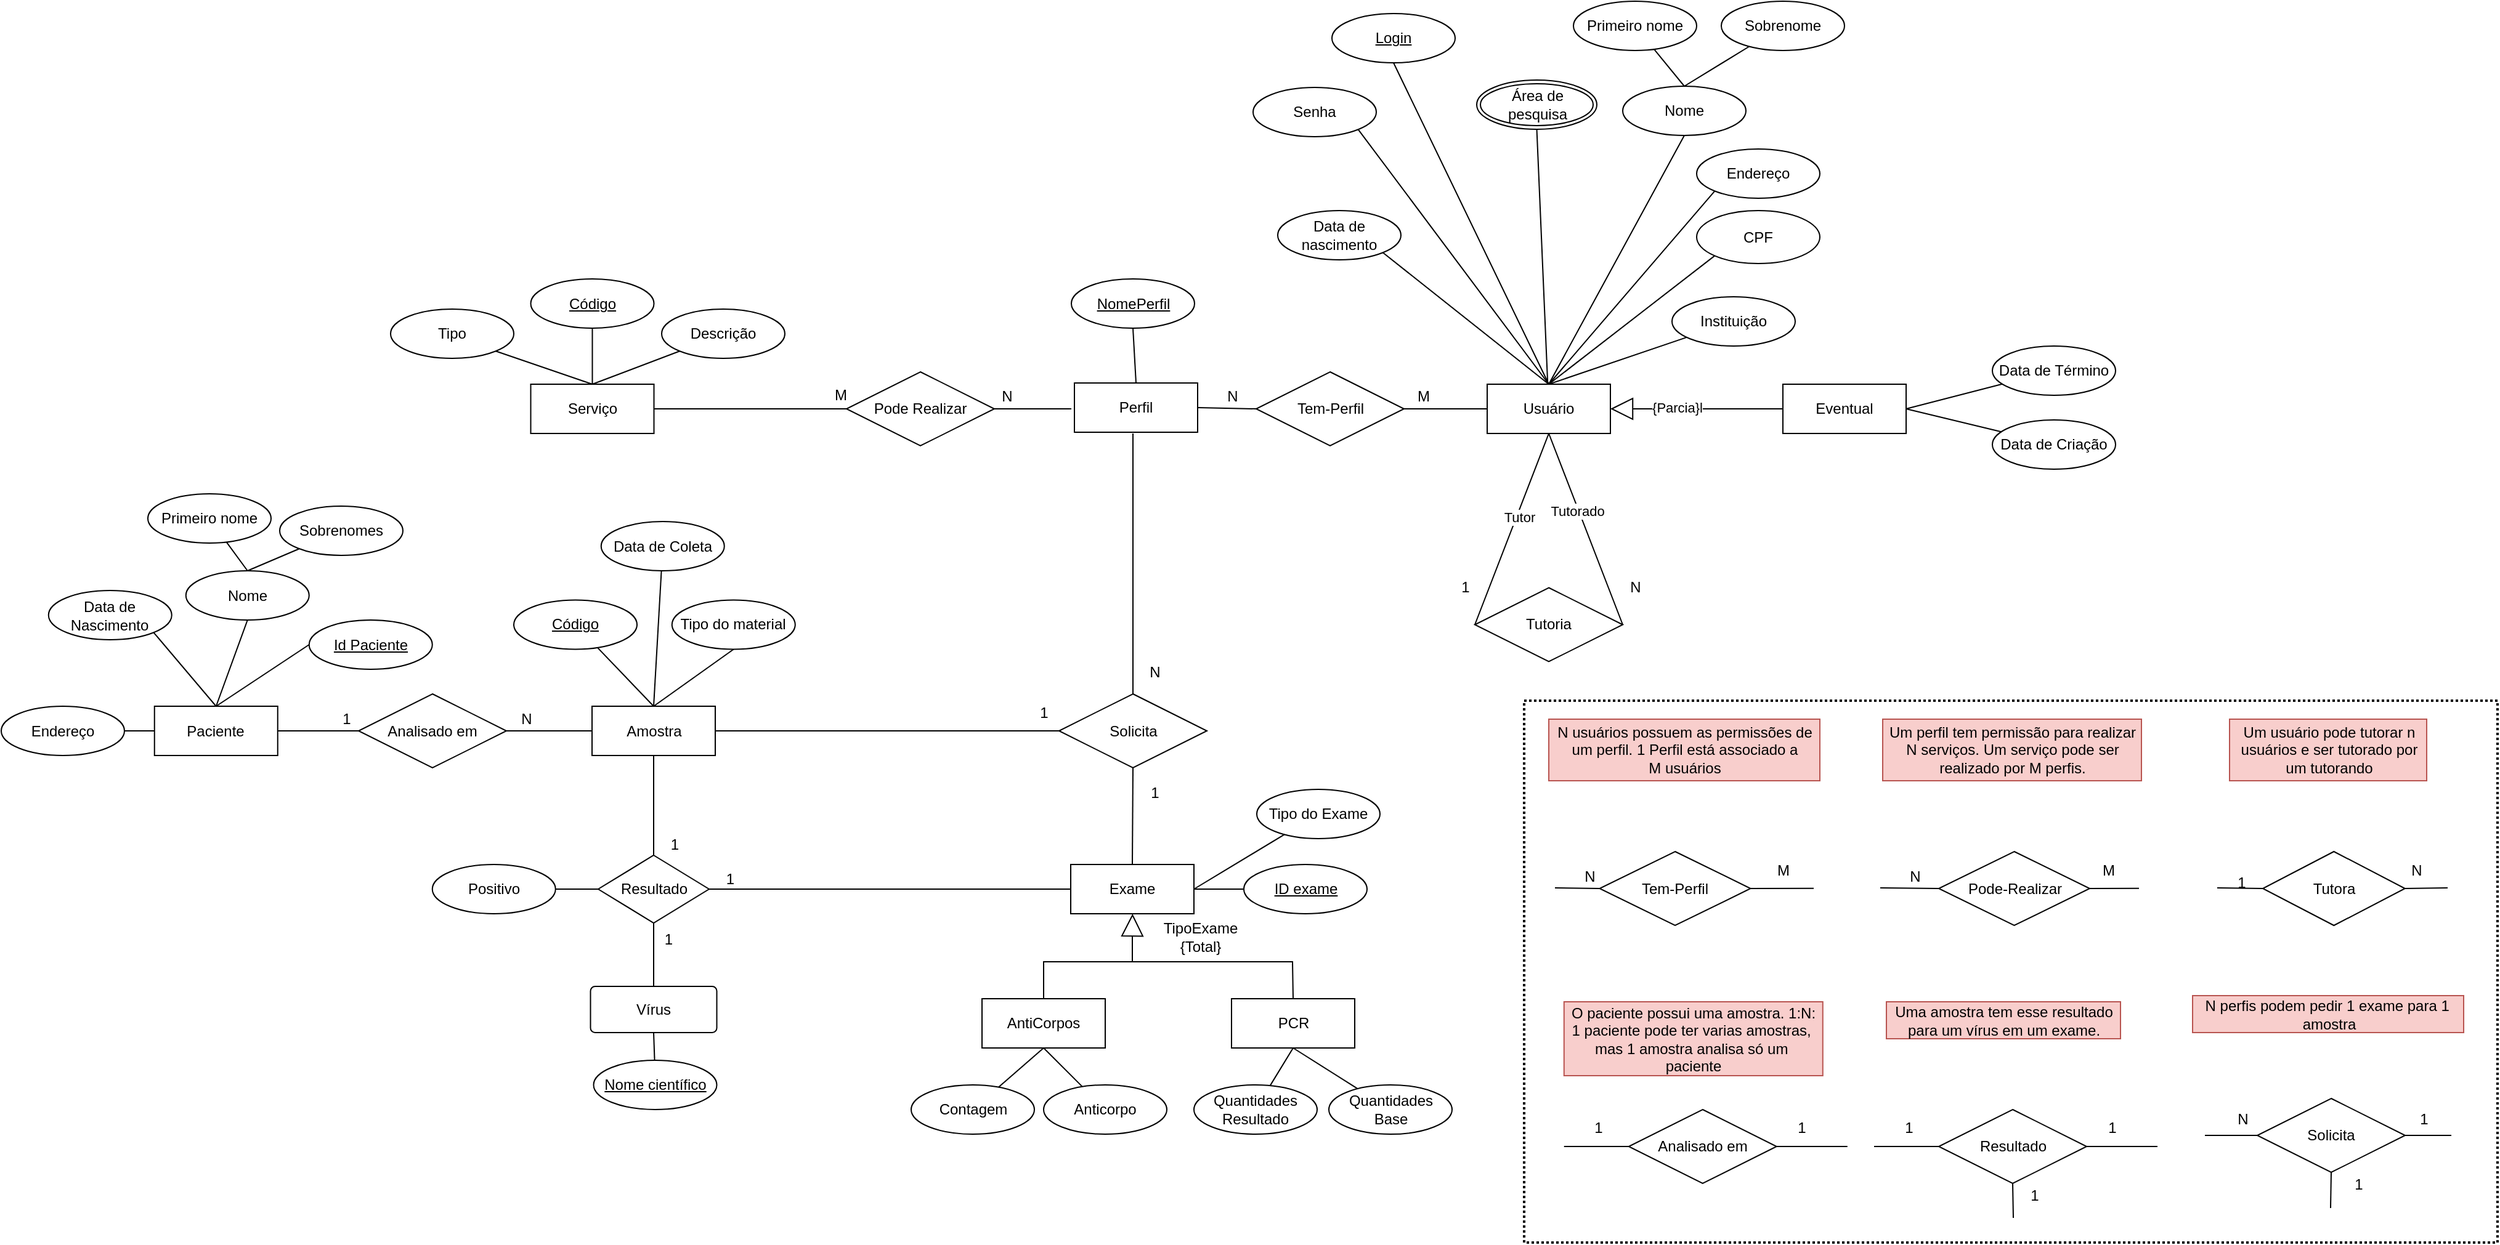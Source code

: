 <mxfile version="13.0.5" type="device"><diagram id="VNBC2NPOKUF2puOYTHex" name="Page-1"><mxGraphModel dx="868" dy="457" grid="1" gridSize="10" guides="1" tooltips="1" connect="1" arrows="1" fold="1" page="1" pageScale="1" pageWidth="1169" pageHeight="827" math="0" shadow="0"><root><mxCell id="0"/><mxCell id="1" parent="0"/><mxCell id="OSMX-TGwpytnrjNOQx-f-105" value="" style="rounded=0;whiteSpace=wrap;html=1;dashed=1;dashPattern=1 1;strokeWidth=2;" parent="1" vertex="1"><mxGeometry x="1250" y="618" width="790" height="440" as="geometry"/></mxCell><mxCell id="btX5SZ9OvL_AyXfjhrS3-226" style="edgeStyle=none;rounded=0;orthogonalLoop=1;jettySize=auto;html=1;exitX=1;exitY=0.5;exitDx=0;exitDy=0;entryX=0;entryY=0.5;entryDx=0;entryDy=0;startArrow=none;startFill=0;endArrow=none;endFill=0;strokeColor=#000000;" parent="1" source="btX5SZ9OvL_AyXfjhrS3-2" target="btX5SZ9OvL_AyXfjhrS3-158" edge="1"><mxGeometry relative="1" as="geometry"/></mxCell><mxCell id="btX5SZ9OvL_AyXfjhrS3-2" value="Paciente" style="whiteSpace=wrap;html=1;align=center;" parent="1" vertex="1"><mxGeometry x="138.38" y="622.5" width="100" height="40" as="geometry"/></mxCell><mxCell id="btX5SZ9OvL_AyXfjhrS3-20" style="edgeStyle=none;rounded=0;orthogonalLoop=1;jettySize=auto;html=1;exitX=0.5;exitY=1;exitDx=0;exitDy=0;entryX=0.5;entryY=0;entryDx=0;entryDy=0;startArrow=none;startFill=0;endArrow=none;endFill=0;strokeColor=#000000;" parent="1" source="btX5SZ9OvL_AyXfjhrS3-3" target="btX5SZ9OvL_AyXfjhrS3-2" edge="1"><mxGeometry relative="1" as="geometry"/></mxCell><mxCell id="btX5SZ9OvL_AyXfjhrS3-3" value="Nome" style="ellipse;whiteSpace=wrap;html=1;align=center;" parent="1" vertex="1"><mxGeometry x="163.88" y="512.5" width="100" height="40" as="geometry"/></mxCell><mxCell id="btX5SZ9OvL_AyXfjhrS3-225" style="edgeStyle=none;rounded=0;orthogonalLoop=1;jettySize=auto;html=1;exitX=1;exitY=0.5;exitDx=0;exitDy=0;entryX=0;entryY=0.5;entryDx=0;entryDy=0;startArrow=none;startFill=0;endArrow=none;endFill=0;strokeColor=#000000;" parent="1" source="btX5SZ9OvL_AyXfjhrS3-9" target="btX5SZ9OvL_AyXfjhrS3-2" edge="1"><mxGeometry relative="1" as="geometry"/></mxCell><mxCell id="btX5SZ9OvL_AyXfjhrS3-9" value="Endereço" style="ellipse;whiteSpace=wrap;html=1;align=center;" parent="1" vertex="1"><mxGeometry x="14" y="622.5" width="100" height="40" as="geometry"/></mxCell><mxCell id="btX5SZ9OvL_AyXfjhrS3-22" style="edgeStyle=none;rounded=0;orthogonalLoop=1;jettySize=auto;html=1;exitX=1;exitY=1;exitDx=0;exitDy=0;startArrow=none;startFill=0;endArrow=none;endFill=0;strokeColor=#000000;" parent="1" source="btX5SZ9OvL_AyXfjhrS3-10" edge="1"><mxGeometry relative="1" as="geometry"><mxPoint x="188.38" y="622.5" as="targetPoint"/></mxGeometry></mxCell><mxCell id="btX5SZ9OvL_AyXfjhrS3-10" value="Data de Nascimento" style="ellipse;whiteSpace=wrap;html=1;align=center;" parent="1" vertex="1"><mxGeometry x="52.38" y="528.5" width="100" height="40" as="geometry"/></mxCell><mxCell id="btX5SZ9OvL_AyXfjhrS3-21" style="edgeStyle=none;rounded=0;orthogonalLoop=1;jettySize=auto;html=1;exitX=0;exitY=0.5;exitDx=0;exitDy=0;startArrow=none;startFill=0;endArrow=none;endFill=0;strokeColor=#000000;" parent="1" source="btX5SZ9OvL_AyXfjhrS3-16" edge="1"><mxGeometry relative="1" as="geometry"><mxPoint x="188.38" y="622.5" as="targetPoint"/></mxGeometry></mxCell><mxCell id="btX5SZ9OvL_AyXfjhrS3-16" value="Id Paciente" style="ellipse;whiteSpace=wrap;html=1;align=center;fontStyle=4;" parent="1" vertex="1"><mxGeometry x="263.88" y="552.5" width="100" height="40" as="geometry"/></mxCell><mxCell id="btX5SZ9OvL_AyXfjhrS3-221" style="edgeStyle=none;rounded=0;orthogonalLoop=1;jettySize=auto;html=1;exitX=1;exitY=0.5;exitDx=0;exitDy=0;entryX=0;entryY=0.5;entryDx=0;entryDy=0;startArrow=none;startFill=0;endArrow=none;endFill=0;strokeColor=#000000;" parent="1" source="btX5SZ9OvL_AyXfjhrS3-24" target="btX5SZ9OvL_AyXfjhrS3-213" edge="1"><mxGeometry relative="1" as="geometry"/></mxCell><mxCell id="btX5SZ9OvL_AyXfjhrS3-24" value="Amostra" style="whiteSpace=wrap;html=1;align=center;" parent="1" vertex="1"><mxGeometry x="493.5" y="622.5" width="100" height="40" as="geometry"/></mxCell><mxCell id="btX5SZ9OvL_AyXfjhrS3-25" style="edgeStyle=none;rounded=0;orthogonalLoop=1;jettySize=auto;html=1;exitX=0.5;exitY=1;exitDx=0;exitDy=0;startArrow=none;startFill=0;endArrow=none;endFill=0;strokeColor=#000000;entryX=0.5;entryY=0;entryDx=0;entryDy=0;" parent="1" source="btX5SZ9OvL_AyXfjhrS3-26" target="btX5SZ9OvL_AyXfjhrS3-24" edge="1"><mxGeometry relative="1" as="geometry"><mxPoint x="497.5" y="660" as="targetPoint"/></mxGeometry></mxCell><mxCell id="btX5SZ9OvL_AyXfjhrS3-26" value="Tipo do material" style="ellipse;whiteSpace=wrap;html=1;align=center;" parent="1" vertex="1"><mxGeometry x="558.38" y="536.25" width="100" height="40" as="geometry"/></mxCell><mxCell id="btX5SZ9OvL_AyXfjhrS3-30" style="edgeStyle=none;rounded=0;orthogonalLoop=1;jettySize=auto;html=1;startArrow=none;startFill=0;endArrow=none;endFill=0;strokeColor=#000000;entryX=0.5;entryY=0;entryDx=0;entryDy=0;" parent="1" source="btX5SZ9OvL_AyXfjhrS3-31" target="btX5SZ9OvL_AyXfjhrS3-24" edge="1"><mxGeometry relative="1" as="geometry"><mxPoint x="497.5" y="615.0" as="targetPoint"/></mxGeometry></mxCell><mxCell id="btX5SZ9OvL_AyXfjhrS3-31" value="Data de Coleta" style="ellipse;whiteSpace=wrap;html=1;align=center;" parent="1" vertex="1"><mxGeometry x="500.88" y="472.5" width="100" height="40" as="geometry"/></mxCell><mxCell id="btX5SZ9OvL_AyXfjhrS3-36" style="edgeStyle=none;rounded=0;orthogonalLoop=1;jettySize=auto;html=1;startArrow=none;startFill=0;endArrow=none;endFill=0;strokeColor=#000000;entryX=0.5;entryY=0;entryDx=0;entryDy=0;" parent="1" source="btX5SZ9OvL_AyXfjhrS3-37" target="btX5SZ9OvL_AyXfjhrS3-24" edge="1"><mxGeometry relative="1" as="geometry"><mxPoint x="497.5" y="615.0" as="targetPoint"/></mxGeometry></mxCell><mxCell id="btX5SZ9OvL_AyXfjhrS3-37" value="Código" style="ellipse;whiteSpace=wrap;html=1;align=center;fontStyle=4;" parent="1" vertex="1"><mxGeometry x="430" y="536.25" width="100" height="40" as="geometry"/></mxCell><mxCell id="btX5SZ9OvL_AyXfjhrS3-130" style="edgeStyle=none;rounded=0;orthogonalLoop=1;jettySize=auto;html=1;exitX=0.5;exitY=1;exitDx=0;exitDy=0;entryX=0;entryY=0.5;entryDx=0;entryDy=0;startArrow=none;startFill=0;endArrow=none;endFill=0;strokeColor=#000000;" parent="1" source="btX5SZ9OvL_AyXfjhrS3-38" target="btX5SZ9OvL_AyXfjhrS3-128" edge="1"><mxGeometry relative="1" as="geometry"/></mxCell><mxCell id="OSMX-TGwpytnrjNOQx-f-87" value="Tutor" style="edgeLabel;html=1;align=center;verticalAlign=middle;resizable=0;points=[];" parent="btX5SZ9OvL_AyXfjhrS3-130" vertex="1" connectable="0"><mxGeometry x="-0.224" y="-1" relative="1" as="geometry"><mxPoint y="7.51" as="offset"/></mxGeometry></mxCell><mxCell id="btX5SZ9OvL_AyXfjhrS3-131" style="edgeStyle=none;rounded=0;orthogonalLoop=1;jettySize=auto;html=1;exitX=0.5;exitY=1;exitDx=0;exitDy=0;entryX=1;entryY=0.5;entryDx=0;entryDy=0;startArrow=none;startFill=0;endArrow=none;endFill=0;strokeColor=#000000;" parent="1" source="btX5SZ9OvL_AyXfjhrS3-38" target="btX5SZ9OvL_AyXfjhrS3-128" edge="1"><mxGeometry relative="1" as="geometry"/></mxCell><mxCell id="OSMX-TGwpytnrjNOQx-f-86" value="Tutorado" style="edgeLabel;html=1;align=center;verticalAlign=middle;resizable=0;points=[];" parent="btX5SZ9OvL_AyXfjhrS3-131" vertex="1" connectable="0"><mxGeometry x="-0.193" y="-2" relative="1" as="geometry"><mxPoint as="offset"/></mxGeometry></mxCell><mxCell id="btX5SZ9OvL_AyXfjhrS3-38" value="Usuário" style="whiteSpace=wrap;html=1;align=center;" parent="1" vertex="1"><mxGeometry x="1220" y="361" width="100" height="40" as="geometry"/></mxCell><mxCell id="btX5SZ9OvL_AyXfjhrS3-39" style="edgeStyle=none;rounded=0;orthogonalLoop=1;jettySize=auto;html=1;exitX=0.5;exitY=1;exitDx=0;exitDy=0;entryX=0.5;entryY=0;entryDx=0;entryDy=0;startArrow=none;startFill=0;endArrow=none;endFill=0;strokeColor=#000000;" parent="1" source="btX5SZ9OvL_AyXfjhrS3-40" target="btX5SZ9OvL_AyXfjhrS3-38" edge="1"><mxGeometry relative="1" as="geometry"/></mxCell><mxCell id="btX5SZ9OvL_AyXfjhrS3-269" style="edgeStyle=none;rounded=0;orthogonalLoop=1;jettySize=auto;html=1;startArrow=none;startFill=0;endArrow=none;endFill=0;strokeColor=#000000;exitX=0.5;exitY=0;exitDx=0;exitDy=0;" parent="1" source="btX5SZ9OvL_AyXfjhrS3-40" target="btX5SZ9OvL_AyXfjhrS3-42" edge="1"><mxGeometry relative="1" as="geometry"><mxPoint x="1430" y="139" as="sourcePoint"/></mxGeometry></mxCell><mxCell id="btX5SZ9OvL_AyXfjhrS3-40" value="Nome" style="ellipse;whiteSpace=wrap;html=1;align=center;" parent="1" vertex="1"><mxGeometry x="1330" y="119" width="100" height="40" as="geometry"/></mxCell><mxCell id="btX5SZ9OvL_AyXfjhrS3-42" value="Primeiro nome" style="ellipse;whiteSpace=wrap;html=1;align=center;" parent="1" vertex="1"><mxGeometry x="1290" y="50" width="100" height="40" as="geometry"/></mxCell><mxCell id="btX5SZ9OvL_AyXfjhrS3-247" style="edgeStyle=none;rounded=0;orthogonalLoop=1;jettySize=auto;html=1;exitX=0;exitY=1;exitDx=0;exitDy=0;entryX=0.5;entryY=0;entryDx=0;entryDy=0;startArrow=none;startFill=0;endArrow=none;endFill=0;strokeColor=#000000;" parent="1" source="btX5SZ9OvL_AyXfjhrS3-45" target="btX5SZ9OvL_AyXfjhrS3-38" edge="1"><mxGeometry relative="1" as="geometry"/></mxCell><mxCell id="btX5SZ9OvL_AyXfjhrS3-45" value="Endereço" style="ellipse;whiteSpace=wrap;html=1;align=center;" parent="1" vertex="1"><mxGeometry x="1390" y="170" width="100" height="40" as="geometry"/></mxCell><mxCell id="btX5SZ9OvL_AyXfjhrS3-267" style="edgeStyle=none;rounded=0;orthogonalLoop=1;jettySize=auto;html=1;startArrow=none;startFill=0;endArrow=none;endFill=0;strokeColor=#000000;entryX=0.5;entryY=0;entryDx=0;entryDy=0;" parent="1" source="btX5SZ9OvL_AyXfjhrS3-49" target="btX5SZ9OvL_AyXfjhrS3-40" edge="1"><mxGeometry relative="1" as="geometry"><mxPoint x="1433.5" y="139" as="targetPoint"/></mxGeometry></mxCell><mxCell id="btX5SZ9OvL_AyXfjhrS3-49" value="Sobrenome" style="ellipse;whiteSpace=wrap;html=1;align=center;" parent="1" vertex="1"><mxGeometry x="1410" y="50" width="100" height="40" as="geometry"/></mxCell><mxCell id="btX5SZ9OvL_AyXfjhrS3-257" style="edgeStyle=none;rounded=0;orthogonalLoop=1;jettySize=auto;html=1;exitX=0;exitY=1;exitDx=0;exitDy=0;entryX=0.5;entryY=0;entryDx=0;entryDy=0;startArrow=none;startFill=0;endArrow=none;endFill=0;strokeColor=#000000;" parent="1" source="btX5SZ9OvL_AyXfjhrS3-51" target="btX5SZ9OvL_AyXfjhrS3-38" edge="1"><mxGeometry relative="1" as="geometry"/></mxCell><mxCell id="btX5SZ9OvL_AyXfjhrS3-51" value="CPF" style="ellipse;whiteSpace=wrap;html=1;align=center;fontStyle=0;" parent="1" vertex="1"><mxGeometry x="1390" y="220" width="100" height="43" as="geometry"/></mxCell><mxCell id="btX5SZ9OvL_AyXfjhrS3-248" style="edgeStyle=none;rounded=0;orthogonalLoop=1;jettySize=auto;html=1;exitX=1;exitY=1;exitDx=0;exitDy=0;entryX=0.5;entryY=0;entryDx=0;entryDy=0;startArrow=none;startFill=0;endArrow=none;endFill=0;strokeColor=#000000;" parent="1" source="btX5SZ9OvL_AyXfjhrS3-59" target="btX5SZ9OvL_AyXfjhrS3-38" edge="1"><mxGeometry relative="1" as="geometry"/></mxCell><mxCell id="btX5SZ9OvL_AyXfjhrS3-59" value="Data de nascimento" style="ellipse;whiteSpace=wrap;html=1;align=center;glass=0;" parent="1" vertex="1"><mxGeometry x="1050" y="220" width="100" height="40" as="geometry"/></mxCell><mxCell id="btX5SZ9OvL_AyXfjhrS3-62" style="edgeStyle=none;rounded=0;orthogonalLoop=1;jettySize=auto;html=1;exitX=0.5;exitY=1;exitDx=0;exitDy=0;entryX=0.5;entryY=0;entryDx=0;entryDy=0;startArrow=none;startFill=0;endArrow=none;endFill=0;strokeColor=#000000;" parent="1" source="btX5SZ9OvL_AyXfjhrS3-61" target="btX5SZ9OvL_AyXfjhrS3-38" edge="1"><mxGeometry relative="1" as="geometry"/></mxCell><mxCell id="btX5SZ9OvL_AyXfjhrS3-61" value="Login" style="ellipse;whiteSpace=wrap;html=1;align=center;glass=0;fontStyle=4" parent="1" vertex="1"><mxGeometry x="1094" y="60" width="100" height="40" as="geometry"/></mxCell><mxCell id="btX5SZ9OvL_AyXfjhrS3-256" style="edgeStyle=none;rounded=0;orthogonalLoop=1;jettySize=auto;html=1;exitX=1;exitY=1;exitDx=0;exitDy=0;entryX=0.5;entryY=0;entryDx=0;entryDy=0;startArrow=none;startFill=0;endArrow=none;endFill=0;strokeColor=#000000;" parent="1" source="btX5SZ9OvL_AyXfjhrS3-64" target="btX5SZ9OvL_AyXfjhrS3-38" edge="1"><mxGeometry relative="1" as="geometry"/></mxCell><mxCell id="btX5SZ9OvL_AyXfjhrS3-64" value="Senha" style="ellipse;whiteSpace=wrap;html=1;align=center;glass=0;" parent="1" vertex="1"><mxGeometry x="1030" y="120" width="100" height="40" as="geometry"/></mxCell><mxCell id="btX5SZ9OvL_AyXfjhrS3-274" style="edgeStyle=none;rounded=0;orthogonalLoop=1;jettySize=auto;html=1;exitX=1;exitY=0.5;exitDx=0;exitDy=0;entryX=0;entryY=0.5;entryDx=0;entryDy=0;startArrow=none;startFill=0;endArrow=none;endFill=0;strokeColor=#000000;" parent="1" source="btX5SZ9OvL_AyXfjhrS3-69" target="btX5SZ9OvL_AyXfjhrS3-195" edge="1"><mxGeometry relative="1" as="geometry"/></mxCell><mxCell id="btX5SZ9OvL_AyXfjhrS3-69" value="Serviço" style="whiteSpace=wrap;html=1;align=center;" parent="1" vertex="1"><mxGeometry x="443.75" y="361" width="100" height="40" as="geometry"/></mxCell><mxCell id="btX5SZ9OvL_AyXfjhrS3-70" style="edgeStyle=none;rounded=0;orthogonalLoop=1;jettySize=auto;html=1;exitX=0.5;exitY=1;exitDx=0;exitDy=0;entryX=0.5;entryY=1;entryDx=0;entryDy=0;startArrow=none;startFill=0;endArrow=none;endFill=0;strokeColor=#000000;" parent="1" source="btX5SZ9OvL_AyXfjhrS3-71" target="btX5SZ9OvL_AyXfjhrS3-71" edge="1"><mxGeometry relative="1" as="geometry"/></mxCell><mxCell id="btX5SZ9OvL_AyXfjhrS3-276" style="edgeStyle=none;rounded=0;orthogonalLoop=1;jettySize=auto;html=1;exitX=1;exitY=1;exitDx=0;exitDy=0;startArrow=none;startFill=0;endArrow=none;endFill=0;strokeColor=#000000;entryX=0.5;entryY=0;entryDx=0;entryDy=0;" parent="1" source="btX5SZ9OvL_AyXfjhrS3-71" target="btX5SZ9OvL_AyXfjhrS3-69" edge="1"><mxGeometry relative="1" as="geometry"><mxPoint x="480" y="350" as="targetPoint"/></mxGeometry></mxCell><mxCell id="btX5SZ9OvL_AyXfjhrS3-71" value="Tipo" style="ellipse;whiteSpace=wrap;html=1;align=center;" parent="1" vertex="1"><mxGeometry x="330" y="300" width="100" height="40" as="geometry"/></mxCell><mxCell id="btX5SZ9OvL_AyXfjhrS3-277" style="edgeStyle=none;rounded=0;orthogonalLoop=1;jettySize=auto;html=1;exitX=0;exitY=1;exitDx=0;exitDy=0;startArrow=none;startFill=0;endArrow=none;endFill=0;strokeColor=#000000;entryX=0.5;entryY=0;entryDx=0;entryDy=0;" parent="1" source="btX5SZ9OvL_AyXfjhrS3-76" target="btX5SZ9OvL_AyXfjhrS3-69" edge="1"><mxGeometry relative="1" as="geometry"><mxPoint x="510" y="350" as="targetPoint"/></mxGeometry></mxCell><mxCell id="btX5SZ9OvL_AyXfjhrS3-76" value="Descrição" style="ellipse;whiteSpace=wrap;html=1;align=center;" parent="1" vertex="1"><mxGeometry x="550" y="300" width="100" height="40" as="geometry"/></mxCell><mxCell id="btX5SZ9OvL_AyXfjhrS3-275" style="edgeStyle=none;rounded=0;orthogonalLoop=1;jettySize=auto;html=1;exitX=0.5;exitY=1;exitDx=0;exitDy=0;entryX=0.5;entryY=0;entryDx=0;entryDy=0;startArrow=none;startFill=0;endArrow=none;endFill=0;strokeColor=#000000;" parent="1" source="btX5SZ9OvL_AyXfjhrS3-82" target="btX5SZ9OvL_AyXfjhrS3-69" edge="1"><mxGeometry relative="1" as="geometry"/></mxCell><mxCell id="btX5SZ9OvL_AyXfjhrS3-82" value="Código" style="ellipse;whiteSpace=wrap;html=1;align=center;fontStyle=4;" parent="1" vertex="1"><mxGeometry x="443.75" y="275.5" width="100" height="40" as="geometry"/></mxCell><mxCell id="btX5SZ9OvL_AyXfjhrS3-106" value="Um usuário pode tutorar n&lt;br&gt;usuários e ser tutorado por&lt;br&gt;um tutorando" style="text;html=1;align=center;verticalAlign=middle;resizable=0;points=[];autosize=1;fillColor=#f8cecc;strokeColor=#b85450;" parent="1" vertex="1"><mxGeometry x="1822.5" y="633" width="160" height="50" as="geometry"/></mxCell><mxCell id="btX5SZ9OvL_AyXfjhrS3-107" value="" style="edgeStyle=none;rounded=0;orthogonalLoop=1;jettySize=auto;html=1;startArrow=none;startFill=0;endArrow=none;endFill=0;strokeColor=#000000;exitX=0;exitY=0.5;exitDx=0;exitDy=0;" parent="1" source="btX5SZ9OvL_AyXfjhrS3-110" edge="1"><mxGeometry relative="1" as="geometry"><mxPoint x="1812.5" y="770" as="targetPoint"/></mxGeometry></mxCell><mxCell id="btX5SZ9OvL_AyXfjhrS3-108" style="edgeStyle=none;rounded=0;orthogonalLoop=1;jettySize=auto;html=1;exitX=1;exitY=0.5;exitDx=0;exitDy=0;startArrow=none;startFill=0;endArrow=none;endFill=0;strokeColor=#000000;" parent="1" source="btX5SZ9OvL_AyXfjhrS3-110" edge="1"><mxGeometry relative="1" as="geometry"><mxPoint x="1999.5" y="770" as="targetPoint"/></mxGeometry></mxCell><mxCell id="btX5SZ9OvL_AyXfjhrS3-110" value="Tutora" style="shape=rhombus;perimeter=rhombusPerimeter;whiteSpace=wrap;html=1;align=center;glass=0;" parent="1" vertex="1"><mxGeometry x="1849.5" y="740.5" width="115.38" height="60" as="geometry"/></mxCell><mxCell id="btX5SZ9OvL_AyXfjhrS3-111" value="1" style="text;html=1;align=center;verticalAlign=middle;resizable=0;points=[];autosize=1;" parent="1" vertex="1"><mxGeometry x="1822.38" y="755.5" width="20" height="20" as="geometry"/></mxCell><mxCell id="btX5SZ9OvL_AyXfjhrS3-112" value="N" style="text;html=1;align=center;verticalAlign=middle;resizable=0;points=[];autosize=1;" parent="1" vertex="1"><mxGeometry x="1963.88" y="745.5" width="20" height="20" as="geometry"/></mxCell><mxCell id="btX5SZ9OvL_AyXfjhrS3-273" style="edgeStyle=none;rounded=0;orthogonalLoop=1;jettySize=auto;html=1;exitX=0.5;exitY=1;exitDx=0;exitDy=0;startArrow=none;startFill=0;endArrow=none;endFill=0;strokeColor=#000000;" parent="1" source="btX5SZ9OvL_AyXfjhrS3-117" target="btX5SZ9OvL_AyXfjhrS3-119" edge="1"><mxGeometry relative="1" as="geometry"/></mxCell><mxCell id="btX5SZ9OvL_AyXfjhrS3-117" value="Vírus" style="rounded=1;arcSize=10;whiteSpace=wrap;html=1;align=center;glass=0;" parent="1" vertex="1"><mxGeometry x="492.25" y="850" width="102.5" height="37.5" as="geometry"/></mxCell><mxCell id="btX5SZ9OvL_AyXfjhrS3-119" value="Nome científico" style="ellipse;whiteSpace=wrap;html=1;align=center;fontStyle=4;glass=0;" parent="1" vertex="1"><mxGeometry x="494.75" y="910" width="100" height="40" as="geometry"/></mxCell><mxCell id="btX5SZ9OvL_AyXfjhrS3-128" value="Tutoria" style="shape=rhombus;perimeter=rhombusPerimeter;whiteSpace=wrap;html=1;align=center;glass=0;" parent="1" vertex="1"><mxGeometry x="1210" y="526.25" width="120" height="60" as="geometry"/></mxCell><mxCell id="btX5SZ9OvL_AyXfjhrS3-133" value="N" style="text;html=1;align=center;verticalAlign=middle;resizable=0;points=[];autosize=1;" parent="1" vertex="1"><mxGeometry x="1330" y="516.25" width="20" height="20" as="geometry"/></mxCell><mxCell id="btX5SZ9OvL_AyXfjhrS3-134" value="&lt;div&gt;Uma amostra tem esse resultado&lt;/div&gt;para um vírus em um exame." style="text;html=1;align=center;verticalAlign=middle;resizable=0;points=[];autosize=1;fillColor=#f8cecc;strokeColor=#b85450;" parent="1" vertex="1"><mxGeometry x="1544" y="862.5" width="190" height="30" as="geometry"/></mxCell><mxCell id="btX5SZ9OvL_AyXfjhrS3-135" value="" style="edgeStyle=none;rounded=0;orthogonalLoop=1;jettySize=auto;html=1;startArrow=none;startFill=0;endArrow=none;endFill=0;strokeColor=#000000;exitX=0;exitY=0.5;exitDx=0;exitDy=0;" parent="1" source="btX5SZ9OvL_AyXfjhrS3-137" edge="1"><mxGeometry relative="1" as="geometry"><mxPoint x="1534" y="980" as="targetPoint"/></mxGeometry></mxCell><mxCell id="btX5SZ9OvL_AyXfjhrS3-136" style="edgeStyle=none;rounded=0;orthogonalLoop=1;jettySize=auto;html=1;exitX=1;exitY=0.5;exitDx=0;exitDy=0;startArrow=none;startFill=0;endArrow=none;endFill=0;strokeColor=#000000;" parent="1" source="btX5SZ9OvL_AyXfjhrS3-137" edge="1"><mxGeometry relative="1" as="geometry"><mxPoint x="1764" y="980" as="targetPoint"/></mxGeometry></mxCell><mxCell id="btX5SZ9OvL_AyXfjhrS3-137" value="Resultado" style="shape=rhombus;perimeter=rhombusPerimeter;whiteSpace=wrap;html=1;align=center;glass=0;" parent="1" vertex="1"><mxGeometry x="1586.5" y="950" width="120" height="60" as="geometry"/></mxCell><mxCell id="btX5SZ9OvL_AyXfjhrS3-138" value="1" style="text;html=1;align=center;verticalAlign=middle;resizable=0;points=[];autosize=1;" parent="1" vertex="1"><mxGeometry x="1551.5" y="955" width="20" height="20" as="geometry"/></mxCell><mxCell id="btX5SZ9OvL_AyXfjhrS3-139" value="1" style="text;html=1;align=center;verticalAlign=middle;resizable=0;points=[];autosize=1;" parent="1" vertex="1"><mxGeometry x="1716.5" y="955" width="20" height="20" as="geometry"/></mxCell><mxCell id="btX5SZ9OvL_AyXfjhrS3-140" value="Resultado" style="shape=rhombus;perimeter=rhombusPerimeter;whiteSpace=wrap;html=1;align=center;glass=0;" parent="1" vertex="1"><mxGeometry x="498.5" y="743.5" width="90" height="55" as="geometry"/></mxCell><mxCell id="btX5SZ9OvL_AyXfjhrS3-144" style="edgeStyle=none;rounded=0;orthogonalLoop=1;jettySize=auto;html=1;entryX=0;entryY=0.5;entryDx=0;entryDy=0;startArrow=none;startFill=0;endArrow=none;endFill=0;strokeColor=#000000;" parent="1" source="btX5SZ9OvL_AyXfjhrS3-117" target="btX5SZ9OvL_AyXfjhrS3-117" edge="1"><mxGeometry relative="1" as="geometry"/></mxCell><mxCell id="btX5SZ9OvL_AyXfjhrS3-298" style="edgeStyle=none;rounded=0;orthogonalLoop=1;jettySize=auto;html=1;exitX=1;exitY=0.5;exitDx=0;exitDy=0;entryX=0;entryY=0.5;entryDx=0;entryDy=0;startArrow=none;startFill=0;endArrow=none;endFill=0;strokeColor=#000000;" parent="1" source="btX5SZ9OvL_AyXfjhrS3-158" target="btX5SZ9OvL_AyXfjhrS3-24" edge="1"><mxGeometry relative="1" as="geometry"/></mxCell><mxCell id="btX5SZ9OvL_AyXfjhrS3-158" value="Analisado em" style="shape=rhombus;perimeter=rhombusPerimeter;whiteSpace=wrap;html=1;align=center;glass=0;" parent="1" vertex="1"><mxGeometry x="304" y="612.5" width="120" height="60" as="geometry"/></mxCell><mxCell id="btX5SZ9OvL_AyXfjhrS3-163" value="O paciente possui uma amostra. 1:N:&lt;br&gt;1 paciente pode ter varias amostras,&amp;nbsp;&lt;br&gt;mas 1 amostra analisa só um&amp;nbsp;&lt;br&gt;paciente" style="text;html=1;align=center;verticalAlign=middle;resizable=0;points=[];autosize=1;fillColor=#f8cecc;strokeColor=#b85450;" parent="1" vertex="1"><mxGeometry x="1282.38" y="862.5" width="210" height="60" as="geometry"/></mxCell><mxCell id="btX5SZ9OvL_AyXfjhrS3-164" value="" style="edgeStyle=none;rounded=0;orthogonalLoop=1;jettySize=auto;html=1;startArrow=none;startFill=0;endArrow=none;endFill=0;strokeColor=#000000;exitX=0;exitY=0.5;exitDx=0;exitDy=0;" parent="1" source="btX5SZ9OvL_AyXfjhrS3-166" edge="1"><mxGeometry relative="1" as="geometry"><mxPoint x="1282.38" y="980.0" as="targetPoint"/></mxGeometry></mxCell><mxCell id="btX5SZ9OvL_AyXfjhrS3-165" style="edgeStyle=none;rounded=0;orthogonalLoop=1;jettySize=auto;html=1;exitX=1;exitY=0.5;exitDx=0;exitDy=0;startArrow=none;startFill=0;endArrow=none;endFill=0;strokeColor=#000000;" parent="1" source="btX5SZ9OvL_AyXfjhrS3-166" edge="1"><mxGeometry relative="1" as="geometry"><mxPoint x="1512.38" y="980.0" as="targetPoint"/></mxGeometry></mxCell><mxCell id="btX5SZ9OvL_AyXfjhrS3-166" value="Analisado em" style="shape=rhombus;perimeter=rhombusPerimeter;whiteSpace=wrap;html=1;align=center;glass=0;" parent="1" vertex="1"><mxGeometry x="1334.88" y="950" width="120" height="60" as="geometry"/></mxCell><mxCell id="btX5SZ9OvL_AyXfjhrS3-167" value="1" style="text;html=1;align=center;verticalAlign=middle;resizable=0;points=[];autosize=1;" parent="1" vertex="1"><mxGeometry x="1299.88" y="955" width="20" height="20" as="geometry"/></mxCell><mxCell id="btX5SZ9OvL_AyXfjhrS3-168" value="1" style="text;html=1;align=center;verticalAlign=middle;resizable=0;points=[];autosize=1;" parent="1" vertex="1"><mxGeometry x="1464.88" y="955" width="20" height="20" as="geometry"/></mxCell><mxCell id="btX5SZ9OvL_AyXfjhrS3-249" style="edgeStyle=none;rounded=0;orthogonalLoop=1;jettySize=auto;html=1;exitX=0.5;exitY=1;exitDx=0;exitDy=0;startArrow=none;startFill=0;endArrow=none;endFill=0;strokeColor=#000000;" parent="1" source="btX5SZ9OvL_AyXfjhrS3-174" target="btX5SZ9OvL_AyXfjhrS3-38" edge="1"><mxGeometry relative="1" as="geometry"/></mxCell><mxCell id="btX5SZ9OvL_AyXfjhrS3-174" value="Área de pesquisa" style="ellipse;shape=doubleEllipse;margin=3;whiteSpace=wrap;html=1;align=center;glass=0;" parent="1" vertex="1"><mxGeometry x="1211.5" y="114" width="97.5" height="40" as="geometry"/></mxCell><mxCell id="btX5SZ9OvL_AyXfjhrS3-215" style="edgeStyle=none;rounded=0;orthogonalLoop=1;jettySize=auto;html=1;exitX=0.5;exitY=1;exitDx=0;exitDy=0;entryX=0.5;entryY=0;entryDx=0;entryDy=0;startArrow=none;startFill=0;endArrow=none;endFill=0;strokeColor=#000000;" parent="1" target="btX5SZ9OvL_AyXfjhrS3-213" edge="1"><mxGeometry relative="1" as="geometry"><mxPoint x="932.5" y="401" as="sourcePoint"/></mxGeometry></mxCell><mxCell id="btX5SZ9OvL_AyXfjhrS3-244" style="edgeStyle=none;rounded=0;orthogonalLoop=1;jettySize=auto;html=1;exitX=1;exitY=0.5;exitDx=0;exitDy=0;entryX=0;entryY=0.5;entryDx=0;entryDy=0;startArrow=none;startFill=0;endArrow=none;endFill=0;strokeColor=#000000;" parent="1" source="btX5SZ9OvL_AyXfjhrS3-195" edge="1"><mxGeometry relative="1" as="geometry"><mxPoint x="882.5" y="381" as="targetPoint"/></mxGeometry></mxCell><mxCell id="btX5SZ9OvL_AyXfjhrS3-195" value="Pode Realizar" style="shape=rhombus;perimeter=rhombusPerimeter;whiteSpace=wrap;html=1;align=center;glass=0;" parent="1" vertex="1"><mxGeometry x="700" y="351" width="120" height="60" as="geometry"/></mxCell><mxCell id="btX5SZ9OvL_AyXfjhrS3-202" style="edgeStyle=none;rounded=0;orthogonalLoop=1;jettySize=auto;html=1;exitX=0;exitY=0.5;exitDx=0;exitDy=0;startArrow=none;startFill=0;endArrow=none;endFill=0;strokeColor=#000000;" parent="1" source="btX5SZ9OvL_AyXfjhrS3-200" edge="1"><mxGeometry relative="1" as="geometry"><mxPoint x="1275" y="770" as="targetPoint"/></mxGeometry></mxCell><mxCell id="btX5SZ9OvL_AyXfjhrS3-297" style="edgeStyle=none;rounded=0;orthogonalLoop=1;jettySize=auto;html=1;exitX=1;exitY=0.5;exitDx=0;exitDy=0;startArrow=none;startFill=0;endArrow=none;endFill=0;strokeColor=#000000;" parent="1" source="btX5SZ9OvL_AyXfjhrS3-200" edge="1"><mxGeometry relative="1" as="geometry"><mxPoint x="1485" y="770.4" as="targetPoint"/></mxGeometry></mxCell><mxCell id="btX5SZ9OvL_AyXfjhrS3-200" value="Tem-Perfil" style="shape=rhombus;perimeter=rhombusPerimeter;whiteSpace=wrap;html=1;align=center;glass=0;" parent="1" vertex="1"><mxGeometry x="1311.25" y="740.5" width="122.5" height="60" as="geometry"/></mxCell><mxCell id="btX5SZ9OvL_AyXfjhrS3-201" value="N usuários possuem as permissões de&lt;br&gt;um perfil. 1 Perfil está associado a&lt;br&gt;M usuários" style="text;html=1;align=center;verticalAlign=middle;resizable=0;points=[];autosize=1;fillColor=#f8cecc;strokeColor=#b85450;" parent="1" vertex="1"><mxGeometry x="1270" y="633" width="220" height="50" as="geometry"/></mxCell><mxCell id="btX5SZ9OvL_AyXfjhrS3-204" value="N" style="text;html=1;align=center;verticalAlign=middle;resizable=0;points=[];autosize=1;" parent="1" vertex="1"><mxGeometry x="1292.5" y="750.5" width="20" height="20" as="geometry"/></mxCell><mxCell id="btX5SZ9OvL_AyXfjhrS3-205" value="M" style="text;html=1;align=center;verticalAlign=middle;resizable=0;points=[];autosize=1;" parent="1" vertex="1"><mxGeometry x="1445" y="745.5" width="30" height="20" as="geometry"/></mxCell><mxCell id="btX5SZ9OvL_AyXfjhrS3-217" style="edgeStyle=none;rounded=0;orthogonalLoop=1;jettySize=auto;html=1;startArrow=none;startFill=0;endArrow=none;endFill=0;strokeColor=#000000;exitX=1;exitY=0.5;exitDx=0;exitDy=0;" parent="1" source="btX5SZ9OvL_AyXfjhrS3-208" target="btX5SZ9OvL_AyXfjhrS3-216" edge="1"><mxGeometry relative="1" as="geometry"><mxPoint x="990" y="771" as="sourcePoint"/><mxPoint x="1030" y="770" as="targetPoint"/></mxGeometry></mxCell><mxCell id="btX5SZ9OvL_AyXfjhrS3-208" value="Exame" style="whiteSpace=wrap;html=1;align=center;glass=0;" parent="1" vertex="1"><mxGeometry x="882" y="751" width="100" height="40" as="geometry"/></mxCell><mxCell id="OSMX-TGwpytnrjNOQx-f-1" value="AntiCorpos" style="whiteSpace=wrap;html=1;align=center;glass=0;" parent="1" vertex="1"><mxGeometry x="810" y="860" width="100" height="40" as="geometry"/></mxCell><mxCell id="btX5SZ9OvL_AyXfjhrS3-214" style="edgeStyle=none;rounded=0;orthogonalLoop=1;jettySize=auto;html=1;exitX=0.5;exitY=1;exitDx=0;exitDy=0;entryX=0.5;entryY=0;entryDx=0;entryDy=0;startArrow=none;startFill=0;endArrow=none;endFill=0;strokeColor=#000000;" parent="1" source="btX5SZ9OvL_AyXfjhrS3-213" target="btX5SZ9OvL_AyXfjhrS3-208" edge="1"><mxGeometry relative="1" as="geometry"/></mxCell><mxCell id="btX5SZ9OvL_AyXfjhrS3-213" value="Solicita" style="shape=rhombus;perimeter=rhombusPerimeter;whiteSpace=wrap;html=1;align=center;glass=0;" parent="1" vertex="1"><mxGeometry x="872.5" y="612.5" width="120" height="60" as="geometry"/></mxCell><mxCell id="btX5SZ9OvL_AyXfjhrS3-216" value="ID exame" style="ellipse;whiteSpace=wrap;html=1;align=center;fontStyle=4;glass=0;" parent="1" vertex="1"><mxGeometry x="1022.5" y="751" width="100" height="40" as="geometry"/></mxCell><mxCell id="btX5SZ9OvL_AyXfjhrS3-228" value="1" style="text;html=1;align=center;verticalAlign=middle;resizable=0;points=[];autosize=1;" parent="1" vertex="1"><mxGeometry x="284" y="622.5" width="20" height="20" as="geometry"/></mxCell><mxCell id="btX5SZ9OvL_AyXfjhrS3-230" value="N" style="text;html=1;align=center;verticalAlign=middle;resizable=0;points=[];autosize=1;" parent="1" vertex="1"><mxGeometry x="940" y="585" width="20" height="20" as="geometry"/></mxCell><mxCell id="btX5SZ9OvL_AyXfjhrS3-232" value="1" style="text;html=1;align=center;verticalAlign=middle;resizable=0;points=[];autosize=1;" parent="1" vertex="1"><mxGeometry x="850" y="618" width="20" height="20" as="geometry"/></mxCell><mxCell id="btX5SZ9OvL_AyXfjhrS3-260" value="N" style="text;html=1;align=center;verticalAlign=middle;resizable=0;points=[];autosize=1;" parent="1" vertex="1"><mxGeometry x="820" y="361" width="20" height="20" as="geometry"/></mxCell><mxCell id="btX5SZ9OvL_AyXfjhrS3-261" value="M" style="text;html=1;align=center;verticalAlign=middle;resizable=0;points=[];autosize=1;" parent="1" vertex="1"><mxGeometry x="680" y="360" width="30" height="20" as="geometry"/></mxCell><mxCell id="btX5SZ9OvL_AyXfjhrS3-279" style="edgeStyle=none;rounded=0;orthogonalLoop=1;jettySize=auto;html=1;exitX=0;exitY=0.5;exitDx=0;exitDy=0;startArrow=none;startFill=0;endArrow=none;endFill=0;strokeColor=#000000;" parent="1" source="btX5SZ9OvL_AyXfjhrS3-278" edge="1"><mxGeometry relative="1" as="geometry"><mxPoint x="1802.5" y="971" as="targetPoint"/></mxGeometry></mxCell><mxCell id="btX5SZ9OvL_AyXfjhrS3-280" style="edgeStyle=none;rounded=0;orthogonalLoop=1;jettySize=auto;html=1;exitX=0.5;exitY=1;exitDx=0;exitDy=0;startArrow=none;startFill=0;endArrow=none;endFill=0;strokeColor=#000000;" parent="1" source="btX5SZ9OvL_AyXfjhrS3-278" edge="1"><mxGeometry relative="1" as="geometry"><mxPoint x="1904.5" y="1030" as="targetPoint"/></mxGeometry></mxCell><mxCell id="btX5SZ9OvL_AyXfjhrS3-281" style="edgeStyle=none;rounded=0;orthogonalLoop=1;jettySize=auto;html=1;exitX=1;exitY=0.5;exitDx=0;exitDy=0;startArrow=none;startFill=0;endArrow=none;endFill=0;strokeColor=#000000;" parent="1" source="btX5SZ9OvL_AyXfjhrS3-278" edge="1"><mxGeometry relative="1" as="geometry"><mxPoint x="2002.5" y="971" as="targetPoint"/></mxGeometry></mxCell><mxCell id="btX5SZ9OvL_AyXfjhrS3-278" value="Solicita" style="shape=rhombus;perimeter=rhombusPerimeter;whiteSpace=wrap;html=1;align=center;glass=0;" parent="1" vertex="1"><mxGeometry x="1845" y="941" width="120" height="60" as="geometry"/></mxCell><mxCell id="btX5SZ9OvL_AyXfjhrS3-282" value="N" style="text;html=1;align=center;verticalAlign=middle;resizable=0;points=[];autosize=1;" parent="1" vertex="1"><mxGeometry x="1822.5" y="948" width="20" height="20" as="geometry"/></mxCell><mxCell id="btX5SZ9OvL_AyXfjhrS3-283" value="1" style="text;html=1;align=center;verticalAlign=middle;resizable=0;points=[];autosize=1;" parent="1" vertex="1"><mxGeometry x="1970" y="948" width="20" height="20" as="geometry"/></mxCell><mxCell id="btX5SZ9OvL_AyXfjhrS3-284" value="1" style="text;html=1;align=center;verticalAlign=middle;resizable=0;points=[];autosize=1;" parent="1" vertex="1"><mxGeometry x="1916.88" y="1001" width="20" height="20" as="geometry"/></mxCell><mxCell id="btX5SZ9OvL_AyXfjhrS3-286" value="N perfis podem pedir 1 exame para 1&amp;nbsp;&lt;br&gt;amostra" style="text;html=1;align=center;verticalAlign=middle;resizable=0;points=[];autosize=1;fillColor=#f8cecc;strokeColor=#b85450;" parent="1" vertex="1"><mxGeometry x="1792.5" y="857.5" width="220" height="30" as="geometry"/></mxCell><mxCell id="btX5SZ9OvL_AyXfjhrS3-287" value="1" style="text;html=1;align=center;verticalAlign=middle;resizable=0;points=[];autosize=1;" parent="1" vertex="1"><mxGeometry x="940" y="682.5" width="20" height="20" as="geometry"/></mxCell><mxCell id="btX5SZ9OvL_AyXfjhrS3-299" value="N" style="text;html=1;align=center;verticalAlign=middle;resizable=0;points=[];autosize=1;" parent="1" vertex="1"><mxGeometry x="430" y="622.5" width="20" height="20" as="geometry"/></mxCell><mxCell id="OSMX-TGwpytnrjNOQx-f-3" value="PCR" style="whiteSpace=wrap;html=1;align=center;glass=0;" parent="1" vertex="1"><mxGeometry x="1012.5" y="860" width="100" height="40" as="geometry"/></mxCell><mxCell id="OSMX-TGwpytnrjNOQx-f-7" value="Contagem" style="ellipse;whiteSpace=wrap;html=1;align=center;" parent="1" vertex="1"><mxGeometry x="752.5" y="930" width="100" height="40" as="geometry"/></mxCell><mxCell id="OSMX-TGwpytnrjNOQx-f-10" value="" style="endArrow=none;html=1;entryX=0.5;entryY=1;entryDx=0;entryDy=0;" parent="1" source="OSMX-TGwpytnrjNOQx-f-7" target="OSMX-TGwpytnrjNOQx-f-1" edge="1"><mxGeometry width="50" height="50" relative="1" as="geometry"><mxPoint x="850" y="820" as="sourcePoint"/><mxPoint x="900" y="770" as="targetPoint"/></mxGeometry></mxCell><mxCell id="OSMX-TGwpytnrjNOQx-f-11" value="" style="endArrow=none;html=1;entryX=0.5;entryY=1;entryDx=0;entryDy=0;" parent="1" source="OSMX-TGwpytnrjNOQx-f-12" target="OSMX-TGwpytnrjNOQx-f-1" edge="1"><mxGeometry width="50" height="50" relative="1" as="geometry"><mxPoint x="900" y="940" as="sourcePoint"/><mxPoint x="850" y="900" as="targetPoint"/></mxGeometry></mxCell><mxCell id="OSMX-TGwpytnrjNOQx-f-12" value="Anticorpo" style="ellipse;whiteSpace=wrap;html=1;align=center;" parent="1" vertex="1"><mxGeometry x="860" y="930" width="100" height="40" as="geometry"/></mxCell><mxCell id="OSMX-TGwpytnrjNOQx-f-13" value="" style="endArrow=block;endSize=16;endFill=0;html=1;entryX=0.5;entryY=0;entryDx=0;entryDy=0;rounded=0;exitX=0.5;exitY=0;exitDx=0;exitDy=0;shadow=0;" parent="1" source="OSMX-TGwpytnrjNOQx-f-1" edge="1"><mxGeometry x="-0.575" y="-30" width="160" relative="1" as="geometry"><mxPoint x="932.16" y="851" as="sourcePoint"/><mxPoint x="932.16" y="791" as="targetPoint"/><Array as="points"><mxPoint x="860" y="830"/><mxPoint x="932" y="830"/><mxPoint x="932" y="810"/></Array><mxPoint x="-30" y="-30" as="offset"/></mxGeometry></mxCell><mxCell id="OSMX-TGwpytnrjNOQx-f-14" value="" style="endArrow=none;html=1;shadow=0;exitX=0.5;exitY=0;exitDx=0;exitDy=0;rounded=0;" parent="1" source="OSMX-TGwpytnrjNOQx-f-3" edge="1"><mxGeometry width="50" height="50" relative="1" as="geometry"><mxPoint x="1070" y="830" as="sourcePoint"/><mxPoint x="930" y="830" as="targetPoint"/><Array as="points"><mxPoint x="1062" y="830"/></Array></mxGeometry></mxCell><mxCell id="OSMX-TGwpytnrjNOQx-f-20" value="&lt;div&gt;Quantidades Resultado&lt;br&gt;&lt;/div&gt;" style="ellipse;whiteSpace=wrap;html=1;align=center;" parent="1" vertex="1"><mxGeometry x="982" y="930" width="100" height="40" as="geometry"/></mxCell><mxCell id="OSMX-TGwpytnrjNOQx-f-23" value="Quantidades Base" style="ellipse;whiteSpace=wrap;html=1;align=center;" parent="1" vertex="1"><mxGeometry x="1091.5" y="930" width="100" height="40" as="geometry"/></mxCell><mxCell id="OSMX-TGwpytnrjNOQx-f-24" value="" style="endArrow=none;html=1;shadow=0;rounded=0;entryX=0.5;entryY=1;entryDx=0;entryDy=0;" parent="1" source="OSMX-TGwpytnrjNOQx-f-23" target="OSMX-TGwpytnrjNOQx-f-3" edge="1"><mxGeometry width="50" height="50" relative="1" as="geometry"><mxPoint x="1165.0" y="940" as="sourcePoint"/><mxPoint x="1032.5" y="910" as="targetPoint"/><Array as="points"/></mxGeometry></mxCell><mxCell id="OSMX-TGwpytnrjNOQx-f-25" value="" style="endArrow=none;html=1;shadow=0;rounded=0;entryX=0.5;entryY=1;entryDx=0;entryDy=0;" parent="1" source="OSMX-TGwpytnrjNOQx-f-20" target="OSMX-TGwpytnrjNOQx-f-3" edge="1"><mxGeometry width="50" height="50" relative="1" as="geometry"><mxPoint x="1160.0" y="940" as="sourcePoint"/><mxPoint x="1072.5" y="910" as="targetPoint"/><Array as="points"/></mxGeometry></mxCell><mxCell id="OSMX-TGwpytnrjNOQx-f-26" value="&lt;div&gt;TipoExame&lt;br&gt;&lt;/div&gt;&lt;div&gt;{Total}&lt;/div&gt;" style="text;html=1;strokeColor=none;fillColor=none;align=center;verticalAlign=middle;whiteSpace=wrap;rounded=0;" parent="1" vertex="1"><mxGeometry x="951.88" y="791" width="70.62" height="37" as="geometry"/></mxCell><mxCell id="OSMX-TGwpytnrjNOQx-f-30" value="" style="endArrow=block;endSize=16;endFill=0;html=1;rounded=0;shadow=0;exitX=0;exitY=0.5;exitDx=0;exitDy=0;entryX=1;entryY=0.5;entryDx=0;entryDy=0;" parent="1" source="OSMX-TGwpytnrjNOQx-f-40" target="btX5SZ9OvL_AyXfjhrS3-38" edge="1"><mxGeometry x="-0.575" y="-30" width="160" relative="1" as="geometry"><mxPoint x="1520" y="370" as="sourcePoint"/><mxPoint x="1322" y="387" as="targetPoint"/><mxPoint x="-30" y="-30" as="offset"/></mxGeometry></mxCell><mxCell id="OSMX-TGwpytnrjNOQx-f-60" value="{Parcia}l" style="edgeLabel;html=1;align=center;verticalAlign=middle;resizable=0;points=[];" parent="OSMX-TGwpytnrjNOQx-f-30" vertex="1" connectable="0"><mxGeometry x="0.231" y="-1" relative="1" as="geometry"><mxPoint as="offset"/></mxGeometry></mxCell><mxCell id="OSMX-TGwpytnrjNOQx-f-33" value="Instituição" style="ellipse;whiteSpace=wrap;html=1;align=center;" parent="1" vertex="1"><mxGeometry x="1370" y="290" width="100" height="40" as="geometry"/></mxCell><mxCell id="OSMX-TGwpytnrjNOQx-f-34" value="" style="endArrow=none;html=1;shadow=0;exitX=0.5;exitY=0;exitDx=0;exitDy=0;" parent="1" source="btX5SZ9OvL_AyXfjhrS3-38" target="OSMX-TGwpytnrjNOQx-f-33" edge="1"><mxGeometry width="50" height="50" relative="1" as="geometry"><mxPoint x="1600" y="340" as="sourcePoint"/><mxPoint x="1650" y="290" as="targetPoint"/></mxGeometry></mxCell><mxCell id="OSMX-TGwpytnrjNOQx-f-35" value="Data de Criação" style="ellipse;whiteSpace=wrap;html=1;align=center;" parent="1" vertex="1"><mxGeometry x="1630" y="390" width="100" height="40" as="geometry"/></mxCell><mxCell id="OSMX-TGwpytnrjNOQx-f-38" value="Perfil" style="whiteSpace=wrap;html=1;align=center;" parent="1" vertex="1"><mxGeometry x="885" y="360" width="100" height="40" as="geometry"/></mxCell><mxCell id="OSMX-TGwpytnrjNOQx-f-40" value="Eventual" style="whiteSpace=wrap;html=1;align=center;" parent="1" vertex="1"><mxGeometry x="1460" y="361" width="100" height="40" as="geometry"/></mxCell><mxCell id="OSMX-TGwpytnrjNOQx-f-41" value="Data de Término" style="ellipse;whiteSpace=wrap;html=1;align=center;" parent="1" vertex="1"><mxGeometry x="1630" y="330" width="100" height="40" as="geometry"/></mxCell><mxCell id="OSMX-TGwpytnrjNOQx-f-42" value="" style="endArrow=none;html=1;shadow=0;exitX=1;exitY=0.5;exitDx=0;exitDy=0;" parent="1" source="OSMX-TGwpytnrjNOQx-f-40" target="OSMX-TGwpytnrjNOQx-f-35" edge="1"><mxGeometry width="50" height="50" relative="1" as="geometry"><mxPoint x="1480" y="580" as="sourcePoint"/><mxPoint x="1530" y="530" as="targetPoint"/></mxGeometry></mxCell><mxCell id="OSMX-TGwpytnrjNOQx-f-43" value="" style="endArrow=none;html=1;shadow=0;exitX=1;exitY=0.5;exitDx=0;exitDy=0;" parent="1" source="OSMX-TGwpytnrjNOQx-f-40" target="OSMX-TGwpytnrjNOQx-f-41" edge="1"><mxGeometry width="50" height="50" relative="1" as="geometry"><mxPoint x="1630" y="648.0" as="sourcePoint"/><mxPoint x="1667.005" y="664.973" as="targetPoint"/></mxGeometry></mxCell><mxCell id="OSMX-TGwpytnrjNOQx-f-63" value="Tipo do Exame" style="ellipse;whiteSpace=wrap;html=1;align=center;" parent="1" vertex="1"><mxGeometry x="1033" y="690" width="100" height="40" as="geometry"/></mxCell><mxCell id="OSMX-TGwpytnrjNOQx-f-64" value="" style="endArrow=none;html=1;shadow=0;exitX=1;exitY=0.5;exitDx=0;exitDy=0;" parent="1" source="btX5SZ9OvL_AyXfjhrS3-208" target="OSMX-TGwpytnrjNOQx-f-63" edge="1"><mxGeometry width="50" height="50" relative="1" as="geometry"><mxPoint x="910" y="910" as="sourcePoint"/><mxPoint x="960" y="860" as="targetPoint"/></mxGeometry></mxCell><mxCell id="OSMX-TGwpytnrjNOQx-f-66" value="" style="endArrow=none;html=1;rounded=0;shadow=0;entryX=1;entryY=0.5;entryDx=0;entryDy=0;exitX=0;exitY=0.5;exitDx=0;exitDy=0;" parent="1" source="btX5SZ9OvL_AyXfjhrS3-208" target="btX5SZ9OvL_AyXfjhrS3-140" edge="1"><mxGeometry relative="1" as="geometry"><mxPoint x="790.88" y="762.91" as="sourcePoint"/><mxPoint x="588.0" y="778.49" as="targetPoint"/></mxGeometry></mxCell><mxCell id="OSMX-TGwpytnrjNOQx-f-67" value="1" style="resizable=0;html=1;align=right;verticalAlign=bottom;" parent="OSMX-TGwpytnrjNOQx-f-66" connectable="0" vertex="1"><mxGeometry x="1" relative="1" as="geometry"><mxPoint x="20.94" as="offset"/></mxGeometry></mxCell><mxCell id="OSMX-TGwpytnrjNOQx-f-69" value="" style="endArrow=none;html=1;rounded=0;shadow=0;entryX=0.5;entryY=0;entryDx=0;entryDy=0;exitX=0.5;exitY=1;exitDx=0;exitDy=0;" parent="1" source="btX5SZ9OvL_AyXfjhrS3-24" target="btX5SZ9OvL_AyXfjhrS3-140" edge="1"><mxGeometry relative="1" as="geometry"><mxPoint x="892" y="781" as="sourcePoint"/><mxPoint x="598.5" y="781" as="targetPoint"/></mxGeometry></mxCell><mxCell id="OSMX-TGwpytnrjNOQx-f-70" value="1" style="resizable=0;html=1;align=right;verticalAlign=bottom;" parent="OSMX-TGwpytnrjNOQx-f-69" connectable="0" vertex="1"><mxGeometry x="1" relative="1" as="geometry"><mxPoint x="20.94" as="offset"/></mxGeometry></mxCell><mxCell id="OSMX-TGwpytnrjNOQx-f-71" value="" style="endArrow=none;html=1;rounded=0;shadow=0;exitX=0.5;exitY=0;exitDx=0;exitDy=0;entryX=0.5;entryY=1;entryDx=0;entryDy=0;" parent="1" source="btX5SZ9OvL_AyXfjhrS3-117" target="btX5SZ9OvL_AyXfjhrS3-140" edge="1"><mxGeometry relative="1" as="geometry"><mxPoint x="553.5" y="672.5" as="sourcePoint"/><mxPoint x="550" y="800" as="targetPoint"/></mxGeometry></mxCell><mxCell id="OSMX-TGwpytnrjNOQx-f-72" value="1" style="resizable=0;html=1;align=right;verticalAlign=bottom;" parent="OSMX-TGwpytnrjNOQx-f-71" connectable="0" vertex="1"><mxGeometry x="1" relative="1" as="geometry"><mxPoint x="15.89" y="21.75" as="offset"/></mxGeometry></mxCell><mxCell id="OSMX-TGwpytnrjNOQx-f-73" value="Tem-Perfil" style="shape=rhombus;perimeter=rhombusPerimeter;whiteSpace=wrap;html=1;align=center;glass=0;" parent="1" vertex="1"><mxGeometry x="1032.5" y="351" width="120" height="60" as="geometry"/></mxCell><mxCell id="OSMX-TGwpytnrjNOQx-f-74" style="edgeStyle=none;rounded=0;orthogonalLoop=1;jettySize=auto;html=1;exitX=1;exitY=0.5;exitDx=0;exitDy=0;entryX=0;entryY=0.5;entryDx=0;entryDy=0;startArrow=none;startFill=0;endArrow=none;endFill=0;strokeColor=#000000;" parent="1" source="OSMX-TGwpytnrjNOQx-f-38" target="OSMX-TGwpytnrjNOQx-f-73" edge="1"><mxGeometry relative="1" as="geometry"><mxPoint x="830" y="391" as="sourcePoint"/><mxPoint x="892.5" y="391" as="targetPoint"/></mxGeometry></mxCell><mxCell id="OSMX-TGwpytnrjNOQx-f-75" style="edgeStyle=none;rounded=0;orthogonalLoop=1;jettySize=auto;html=1;exitX=1;exitY=0.5;exitDx=0;exitDy=0;entryX=0;entryY=0.5;entryDx=0;entryDy=0;startArrow=none;startFill=0;endArrow=none;endFill=0;strokeColor=#000000;" parent="1" source="OSMX-TGwpytnrjNOQx-f-73" target="btX5SZ9OvL_AyXfjhrS3-38" edge="1"><mxGeometry relative="1" as="geometry"><mxPoint x="995" y="390" as="sourcePoint"/><mxPoint x="1040" y="410" as="targetPoint"/></mxGeometry></mxCell><mxCell id="OSMX-TGwpytnrjNOQx-f-76" value="N" style="text;html=1;align=center;verticalAlign=middle;resizable=0;points=[];autosize=1;" parent="1" vertex="1"><mxGeometry x="1002.5" y="361" width="20" height="20" as="geometry"/></mxCell><mxCell id="OSMX-TGwpytnrjNOQx-f-77" value="M" style="text;html=1;align=center;verticalAlign=middle;resizable=0;points=[];autosize=1;" parent="1" vertex="1"><mxGeometry x="1152.5" y="361" width="30" height="20" as="geometry"/></mxCell><mxCell id="OSMX-TGwpytnrjNOQx-f-88" value="1" style="text;html=1;align=center;verticalAlign=middle;resizable=0;points=[];autosize=1;" parent="1" vertex="1"><mxGeometry x="1191.5" y="516.25" width="20" height="20" as="geometry"/></mxCell><mxCell id="OSMX-TGwpytnrjNOQx-f-89" value="Primeiro nome" style="ellipse;whiteSpace=wrap;html=1;align=center;" parent="1" vertex="1"><mxGeometry x="133" y="450" width="100" height="40" as="geometry"/></mxCell><mxCell id="OSMX-TGwpytnrjNOQx-f-90" value="Sobrenomes" style="ellipse;whiteSpace=wrap;html=1;align=center;" parent="1" vertex="1"><mxGeometry x="240" y="460" width="100" height="40" as="geometry"/></mxCell><mxCell id="OSMX-TGwpytnrjNOQx-f-91" value="" style="endArrow=none;html=1;shadow=0;exitX=0.5;exitY=0;exitDx=0;exitDy=0;" parent="1" source="btX5SZ9OvL_AyXfjhrS3-3" target="OSMX-TGwpytnrjNOQx-f-90" edge="1"><mxGeometry width="50" height="50" relative="1" as="geometry"><mxPoint x="390" y="480" as="sourcePoint"/><mxPoint x="440" y="430" as="targetPoint"/></mxGeometry></mxCell><mxCell id="OSMX-TGwpytnrjNOQx-f-92" value="" style="endArrow=none;html=1;shadow=0;entryX=0.5;entryY=0;entryDx=0;entryDy=0;" parent="1" source="OSMX-TGwpytnrjNOQx-f-89" target="btX5SZ9OvL_AyXfjhrS3-3" edge="1"><mxGeometry width="50" height="50" relative="1" as="geometry"><mxPoint x="223.88" y="522.5" as="sourcePoint"/><mxPoint x="280.991" y="495.364" as="targetPoint"/></mxGeometry></mxCell><mxCell id="OSMX-TGwpytnrjNOQx-f-95" value="" style="endArrow=none;html=1;shadow=0;entryX=0.5;entryY=1;entryDx=0;entryDy=0;" parent="1" target="btX5SZ9OvL_AyXfjhrS3-137" edge="1"><mxGeometry width="50" height="50" relative="1" as="geometry"><mxPoint x="1647" y="1038" as="sourcePoint"/><mxPoint x="1916.5" y="772.5" as="targetPoint"/></mxGeometry></mxCell><mxCell id="OSMX-TGwpytnrjNOQx-f-96" value="1" style="text;html=1;align=center;verticalAlign=middle;resizable=0;points=[];autosize=1;" parent="1" vertex="1"><mxGeometry x="1653.75" y="1010" width="20" height="20" as="geometry"/></mxCell><mxCell id="OSMX-TGwpytnrjNOQx-f-97" style="edgeStyle=none;rounded=0;orthogonalLoop=1;jettySize=auto;html=1;exitX=0;exitY=0.5;exitDx=0;exitDy=0;startArrow=none;startFill=0;endArrow=none;endFill=0;strokeColor=#000000;" parent="1" source="OSMX-TGwpytnrjNOQx-f-99" edge="1"><mxGeometry relative="1" as="geometry"><mxPoint x="1539" y="770" as="targetPoint"/></mxGeometry></mxCell><mxCell id="OSMX-TGwpytnrjNOQx-f-98" style="edgeStyle=none;rounded=0;orthogonalLoop=1;jettySize=auto;html=1;exitX=1;exitY=0.5;exitDx=0;exitDy=0;startArrow=none;startFill=0;endArrow=none;endFill=0;strokeColor=#000000;" parent="1" source="OSMX-TGwpytnrjNOQx-f-99" edge="1"><mxGeometry relative="1" as="geometry"><mxPoint x="1749" y="770.4" as="targetPoint"/></mxGeometry></mxCell><mxCell id="OSMX-TGwpytnrjNOQx-f-99" value="Pode-Realizar" style="shape=rhombus;perimeter=rhombusPerimeter;whiteSpace=wrap;html=1;align=center;glass=0;" parent="1" vertex="1"><mxGeometry x="1586.5" y="740.5" width="122.5" height="60" as="geometry"/></mxCell><mxCell id="OSMX-TGwpytnrjNOQx-f-100" value="&lt;div&gt;Um perfil tem permissão para realizar &lt;br&gt;&lt;/div&gt;&lt;div&gt;N serviços. Um serviço pode ser &lt;br&gt;&lt;/div&gt;&lt;div&gt;realizado por M perfis.&lt;br&gt;&lt;/div&gt;" style="text;html=1;align=center;verticalAlign=middle;resizable=0;points=[];autosize=1;fillColor=#f8cecc;strokeColor=#b85450;" parent="1" vertex="1"><mxGeometry x="1541" y="633" width="210" height="50" as="geometry"/></mxCell><mxCell id="OSMX-TGwpytnrjNOQx-f-101" value="N" style="text;html=1;align=center;verticalAlign=middle;resizable=0;points=[];autosize=1;" parent="1" vertex="1"><mxGeometry x="1556.5" y="750.5" width="20" height="20" as="geometry"/></mxCell><mxCell id="OSMX-TGwpytnrjNOQx-f-102" value="M" style="text;html=1;align=center;verticalAlign=middle;resizable=0;points=[];autosize=1;" parent="1" vertex="1"><mxGeometry x="1709" y="745.5" width="30" height="20" as="geometry"/></mxCell><mxCell id="OSMX-TGwpytnrjNOQx-f-108" value="" style="endArrow=none;html=1;shadow=0;entryX=0.5;entryY=1;entryDx=0;entryDy=0;exitX=0.5;exitY=0;exitDx=0;exitDy=0;" parent="1" source="OSMX-TGwpytnrjNOQx-f-38" target="OSMX-TGwpytnrjNOQx-f-109" edge="1"><mxGeometry width="50" height="50" relative="1" as="geometry"><mxPoint x="870" y="440" as="sourcePoint"/><mxPoint x="942.5" y="315.5" as="targetPoint"/></mxGeometry></mxCell><mxCell id="OSMX-TGwpytnrjNOQx-f-109" value="NomePerfil" style="ellipse;whiteSpace=wrap;html=1;align=center;fontStyle=4;strokeWidth=1;" parent="1" vertex="1"><mxGeometry x="882.5" y="275.5" width="100" height="40" as="geometry"/></mxCell><mxCell id="ZKxgNopLx0kCtPLRABtC-2" value="Positivo" style="ellipse;whiteSpace=wrap;html=1;align=center;" parent="1" vertex="1"><mxGeometry x="363.88" y="751" width="100" height="40" as="geometry"/></mxCell><mxCell id="ZKxgNopLx0kCtPLRABtC-3" style="edgeStyle=none;rounded=0;orthogonalLoop=1;jettySize=auto;html=1;exitX=1;exitY=0.5;exitDx=0;exitDy=0;entryX=0;entryY=0.5;entryDx=0;entryDy=0;startArrow=none;startFill=0;endArrow=none;endFill=0;strokeColor=#000000;" parent="1" source="ZKxgNopLx0kCtPLRABtC-2" target="btX5SZ9OvL_AyXfjhrS3-140" edge="1"><mxGeometry relative="1" as="geometry"><mxPoint x="460.5" y="774.5" as="sourcePoint"/><mxPoint x="739.5" y="774.5" as="targetPoint"/></mxGeometry></mxCell></root></mxGraphModel></diagram></mxfile>
